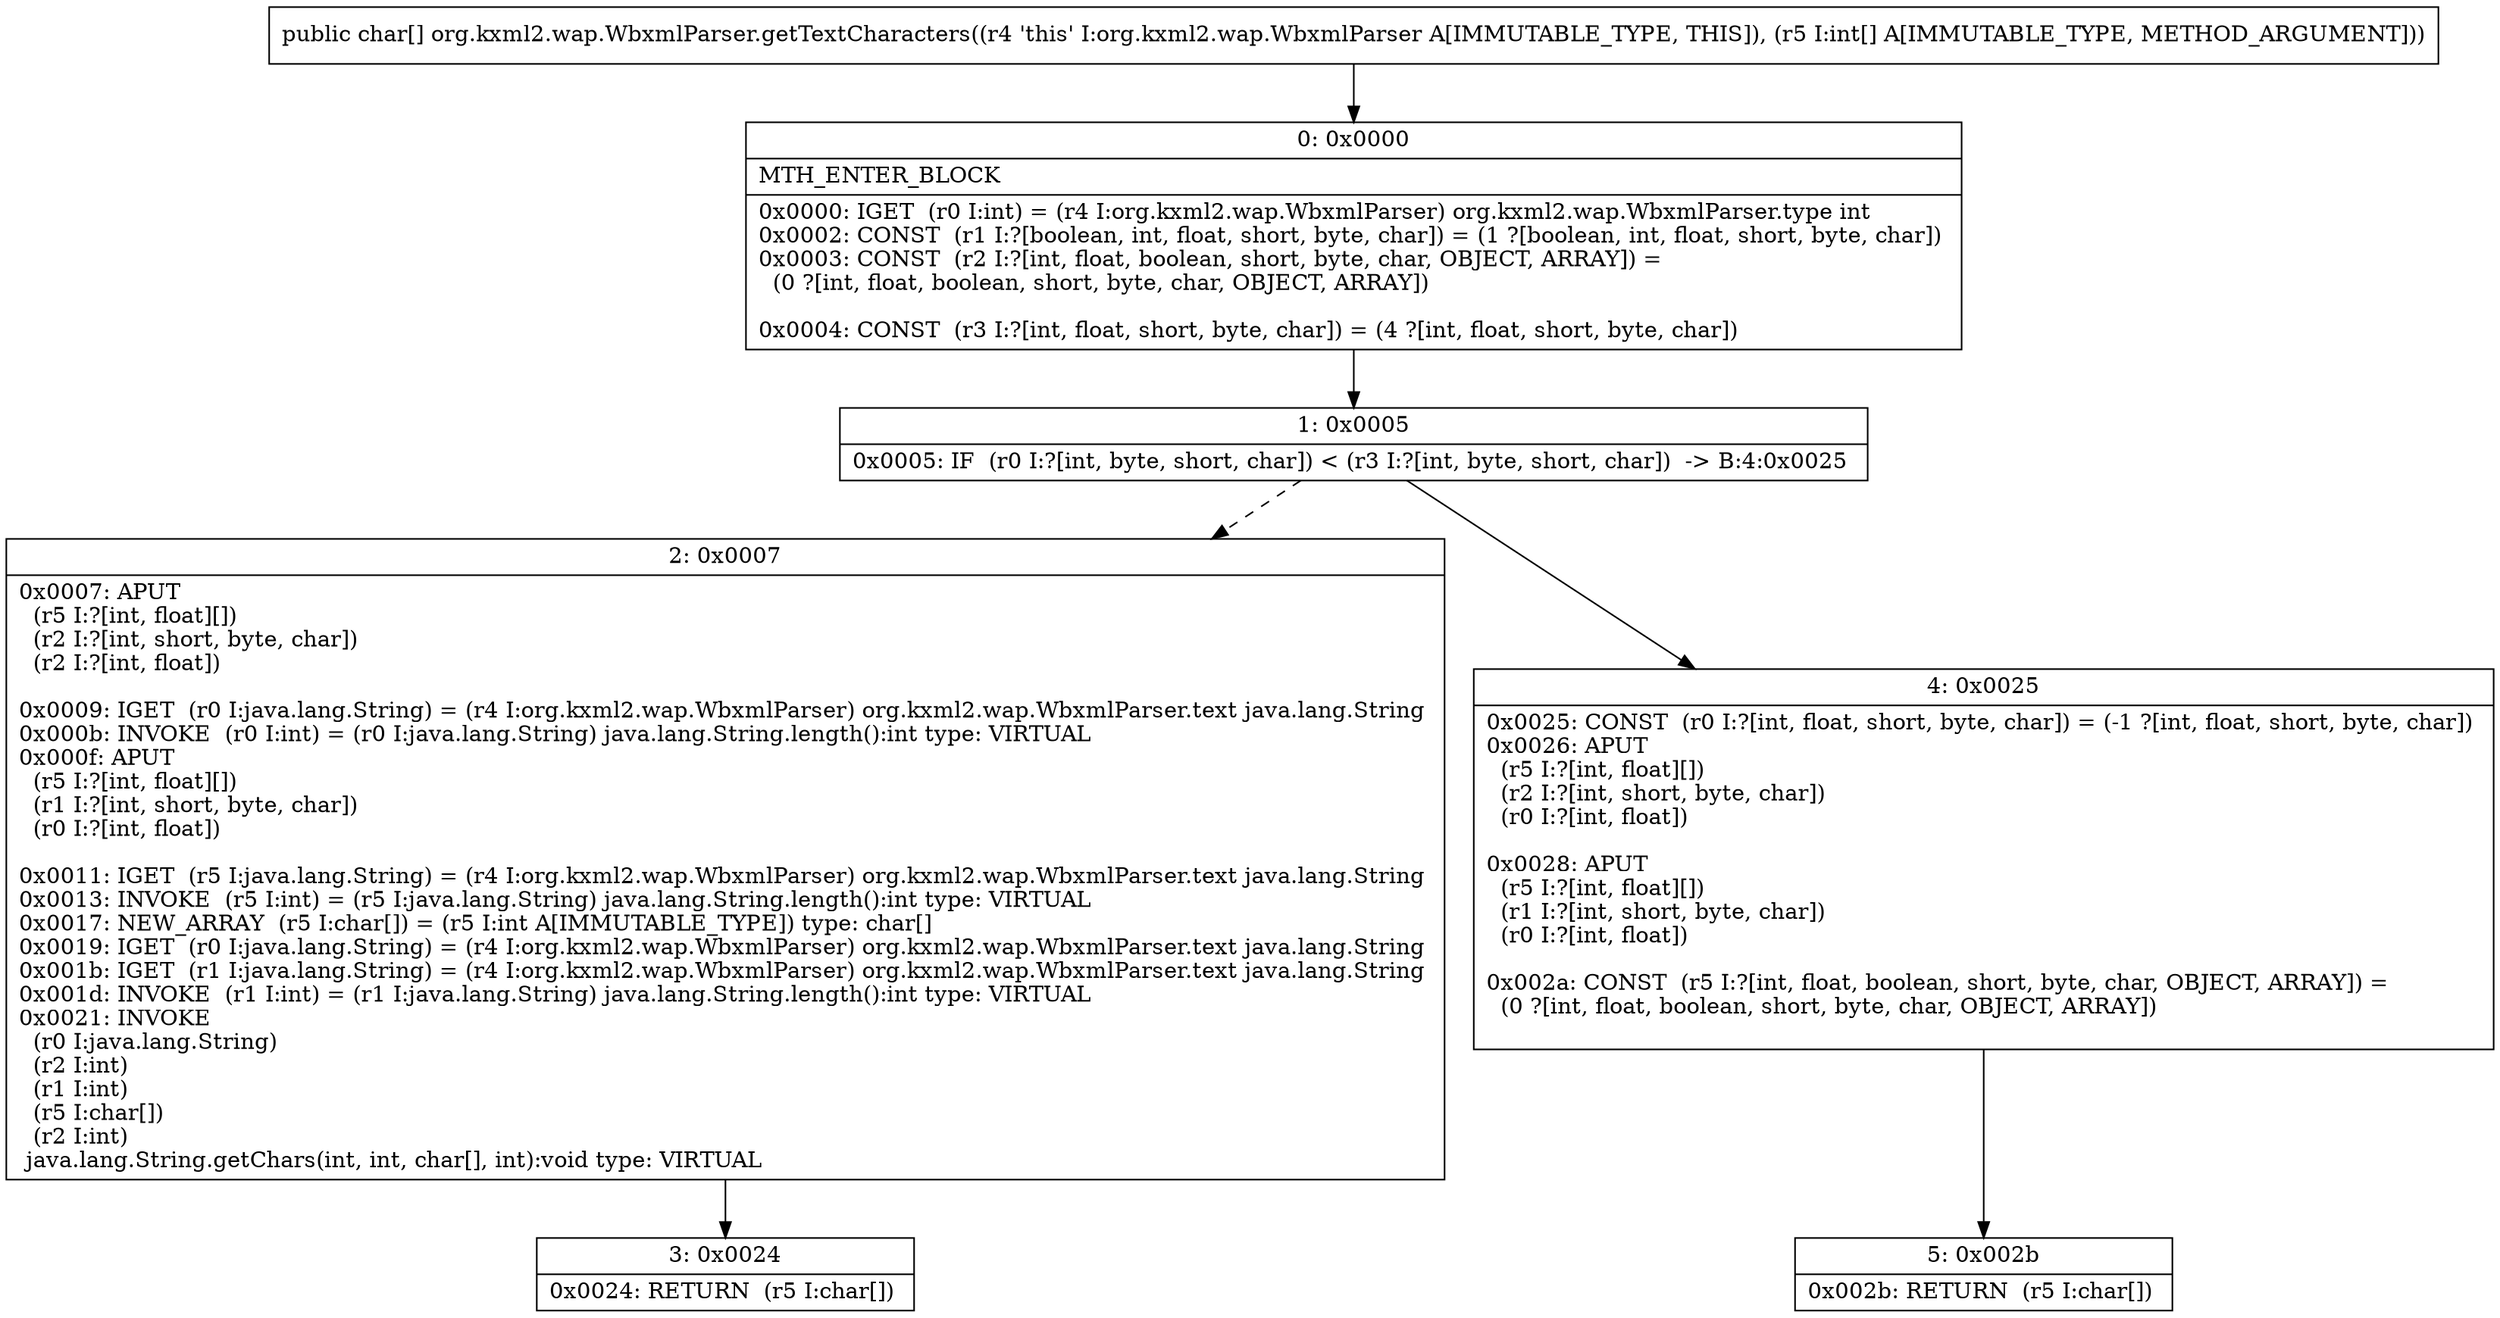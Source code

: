 digraph "CFG fororg.kxml2.wap.WbxmlParser.getTextCharacters([I)[C" {
Node_0 [shape=record,label="{0\:\ 0x0000|MTH_ENTER_BLOCK\l|0x0000: IGET  (r0 I:int) = (r4 I:org.kxml2.wap.WbxmlParser) org.kxml2.wap.WbxmlParser.type int \l0x0002: CONST  (r1 I:?[boolean, int, float, short, byte, char]) = (1 ?[boolean, int, float, short, byte, char]) \l0x0003: CONST  (r2 I:?[int, float, boolean, short, byte, char, OBJECT, ARRAY]) = \l  (0 ?[int, float, boolean, short, byte, char, OBJECT, ARRAY])\l \l0x0004: CONST  (r3 I:?[int, float, short, byte, char]) = (4 ?[int, float, short, byte, char]) \l}"];
Node_1 [shape=record,label="{1\:\ 0x0005|0x0005: IF  (r0 I:?[int, byte, short, char]) \< (r3 I:?[int, byte, short, char])  \-\> B:4:0x0025 \l}"];
Node_2 [shape=record,label="{2\:\ 0x0007|0x0007: APUT  \l  (r5 I:?[int, float][])\l  (r2 I:?[int, short, byte, char])\l  (r2 I:?[int, float])\l \l0x0009: IGET  (r0 I:java.lang.String) = (r4 I:org.kxml2.wap.WbxmlParser) org.kxml2.wap.WbxmlParser.text java.lang.String \l0x000b: INVOKE  (r0 I:int) = (r0 I:java.lang.String) java.lang.String.length():int type: VIRTUAL \l0x000f: APUT  \l  (r5 I:?[int, float][])\l  (r1 I:?[int, short, byte, char])\l  (r0 I:?[int, float])\l \l0x0011: IGET  (r5 I:java.lang.String) = (r4 I:org.kxml2.wap.WbxmlParser) org.kxml2.wap.WbxmlParser.text java.lang.String \l0x0013: INVOKE  (r5 I:int) = (r5 I:java.lang.String) java.lang.String.length():int type: VIRTUAL \l0x0017: NEW_ARRAY  (r5 I:char[]) = (r5 I:int A[IMMUTABLE_TYPE]) type: char[] \l0x0019: IGET  (r0 I:java.lang.String) = (r4 I:org.kxml2.wap.WbxmlParser) org.kxml2.wap.WbxmlParser.text java.lang.String \l0x001b: IGET  (r1 I:java.lang.String) = (r4 I:org.kxml2.wap.WbxmlParser) org.kxml2.wap.WbxmlParser.text java.lang.String \l0x001d: INVOKE  (r1 I:int) = (r1 I:java.lang.String) java.lang.String.length():int type: VIRTUAL \l0x0021: INVOKE  \l  (r0 I:java.lang.String)\l  (r2 I:int)\l  (r1 I:int)\l  (r5 I:char[])\l  (r2 I:int)\l java.lang.String.getChars(int, int, char[], int):void type: VIRTUAL \l}"];
Node_3 [shape=record,label="{3\:\ 0x0024|0x0024: RETURN  (r5 I:char[]) \l}"];
Node_4 [shape=record,label="{4\:\ 0x0025|0x0025: CONST  (r0 I:?[int, float, short, byte, char]) = (\-1 ?[int, float, short, byte, char]) \l0x0026: APUT  \l  (r5 I:?[int, float][])\l  (r2 I:?[int, short, byte, char])\l  (r0 I:?[int, float])\l \l0x0028: APUT  \l  (r5 I:?[int, float][])\l  (r1 I:?[int, short, byte, char])\l  (r0 I:?[int, float])\l \l0x002a: CONST  (r5 I:?[int, float, boolean, short, byte, char, OBJECT, ARRAY]) = \l  (0 ?[int, float, boolean, short, byte, char, OBJECT, ARRAY])\l \l}"];
Node_5 [shape=record,label="{5\:\ 0x002b|0x002b: RETURN  (r5 I:char[]) \l}"];
MethodNode[shape=record,label="{public char[] org.kxml2.wap.WbxmlParser.getTextCharacters((r4 'this' I:org.kxml2.wap.WbxmlParser A[IMMUTABLE_TYPE, THIS]), (r5 I:int[] A[IMMUTABLE_TYPE, METHOD_ARGUMENT])) }"];
MethodNode -> Node_0;
Node_0 -> Node_1;
Node_1 -> Node_2[style=dashed];
Node_1 -> Node_4;
Node_2 -> Node_3;
Node_4 -> Node_5;
}

